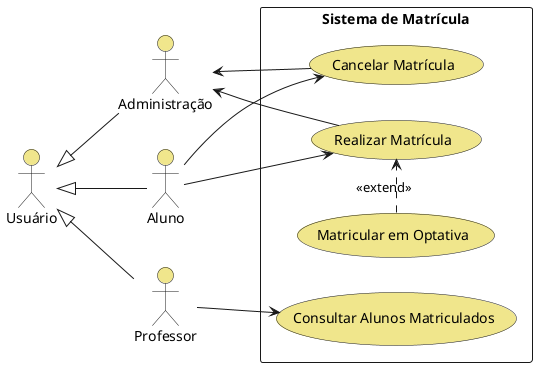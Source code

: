 @startuml
'https://plantuml.com/use-case-diagram

left to right direction

skinparam usecase {
    BackgroundColor Khaki
}

skinparam actor {
    BackgroundColor Khaki
}

:Usuário: <|-- :Aluno:
:Usuário: <|-- :Professor:
:Usuário: <|-- :Administração:

rectangle "Sistema de Matrícula" {

:Administração: <-- (Realizar Matrícula)
:Administração: <-- (Cancelar Matrícula)

:Aluno: --> (Realizar Matrícula)
:Aluno: --> (Cancelar Matrícula)

:Professor: --> (Consultar Alunos Matriculados)

(Matricular em Optativa) .> (Realizar Matrícula) : <<extend>>
}

@enduml

